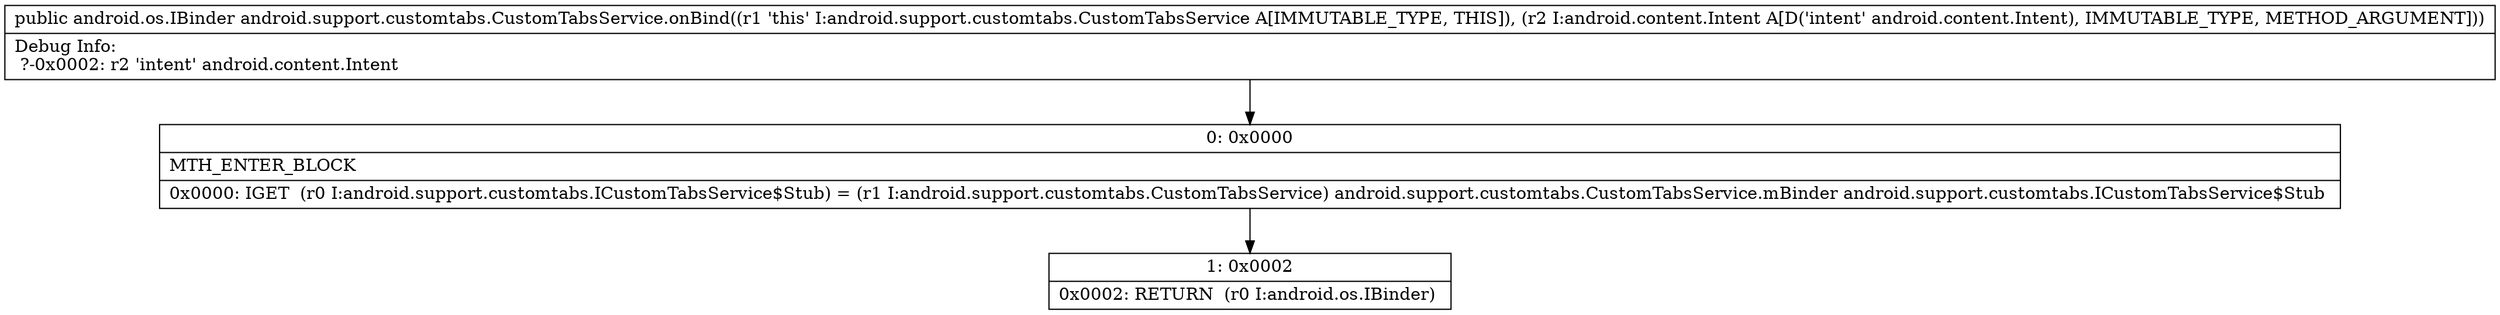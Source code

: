 digraph "CFG forandroid.support.customtabs.CustomTabsService.onBind(Landroid\/content\/Intent;)Landroid\/os\/IBinder;" {
Node_0 [shape=record,label="{0\:\ 0x0000|MTH_ENTER_BLOCK\l|0x0000: IGET  (r0 I:android.support.customtabs.ICustomTabsService$Stub) = (r1 I:android.support.customtabs.CustomTabsService) android.support.customtabs.CustomTabsService.mBinder android.support.customtabs.ICustomTabsService$Stub \l}"];
Node_1 [shape=record,label="{1\:\ 0x0002|0x0002: RETURN  (r0 I:android.os.IBinder) \l}"];
MethodNode[shape=record,label="{public android.os.IBinder android.support.customtabs.CustomTabsService.onBind((r1 'this' I:android.support.customtabs.CustomTabsService A[IMMUTABLE_TYPE, THIS]), (r2 I:android.content.Intent A[D('intent' android.content.Intent), IMMUTABLE_TYPE, METHOD_ARGUMENT]))  | Debug Info:\l  ?\-0x0002: r2 'intent' android.content.Intent\l}"];
MethodNode -> Node_0;
Node_0 -> Node_1;
}

